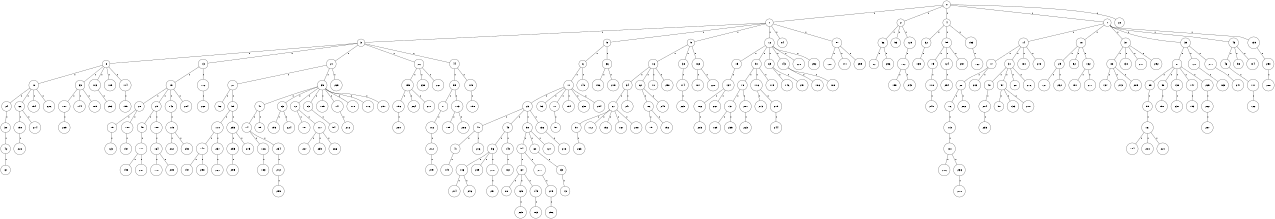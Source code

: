 graph G {
size="8.5,11;"
ratio = "expand;"
fixedsize="true;"
overlap="scale;"
node[shape=circle,width=.12,hight=.12,fontsize=12]
edge[fontsize=12]

0[label=" 0" color=black, pos="0.40779191,0.85055317!"];
1[label=" 1" color=black, pos="2.8367414,2.0521103!"];
2[label=" 2" color=black, pos="2.732798,0.55372887!"];
3[label=" 3" color=black, pos="2.8736489,1.3402309!"];
4[label=" 4" color=black, pos="1.0142021,1.5135112!"];
5[label=" 5" color=black, pos="2.7005928,1.9939845!"];
6[label=" 6" color=black, pos="0.44116868,1.9486727!"];
7[label=" 7" color=black, pos="0.95139633,1.8675644!"];
8[label=" 8" color=black, pos="1.6687219,2.1176843!"];
9[label=" 9" color=black, pos="0.39771317,1.3616487!"];
10[label=" 10" color=black, pos="1.6535589,0.65501521!"];
11[label=" 11" color=black, pos="2.179205,1.5830204!"];
12[label=" 12" color=black, pos="0.51388259,1.687012!"];
13[label=" 13" color=black, pos="1.5795067,0.023868056!"];
14[label=" 14" color=black, pos="2.9528429,1.2569627!"];
15[label=" 15" color=black, pos="1.7839881,2.2634275!"];
16[label=" 16" color=black, pos="0.84264462,1.9581733!"];
17[label=" 17" color=black, pos="1.5509064,0.37086901!"];
18[label=" 18" color=black, pos="2.2351996,0.73167307!"];
19[label=" 19" color=black, pos="0.021130302,1.6078117!"];
20[label=" 20" color=black, pos="2.4112251,1.7494883!"];
21[label=" 21" color=black, pos="1.9758201,0.011407207!"];
22[label=" 22" color=black, pos="0.74589717,0.83290225!"];
23[label=" 23" color=black, pos="1.392897,1.9825953!"];
24[label=" 24" color=black, pos="2.4774415,2.4758994!"];
25[label=" 25" color=black, pos="1.2605905,2.2328132!"];
26[label=" 26" color=black, pos="1.8726527,0.91019467!"];
27[label=" 27" color=black, pos="2.2791798,0.42879585!"];
28[label=" 28" color=black, pos="0.81283006,0.68113676!"];
29[label=" 29" color=black, pos="1.9516406,1.7173132!"];
30[label=" 30" color=black, pos="0.96091389,0.22742302!"];
31[label=" 31" color=black, pos="2.6465452,1.5893526!"];
32[label=" 32" color=black, pos="1.1507869,1.1523346!"];
33[label=" 33" color=black, pos="0.91202043,1.9071675!"];
34[label=" 34" color=black, pos="1.3496341,2.678456!"];
35[label=" 35" color=black, pos="0.33536858,0.31921884!"];
36[label=" 36" color=black, pos="1.2855361,0.93684879!"];
37[label=" 37" color=black, pos="1.6928996,2.9347144!"];
38[label=" 38" color=black, pos="1.2043774,0.0076243705!"];
39[label=" 39" color=black, pos="2.3721557,0.97490922!"];
40[label=" 40" color=black, pos="0.66222891,1.93432!"];
41[label=" 41" color=black, pos="2.5123917,0.35892242!"];
42[label=" 42" color=black, pos="1.6588498,2.4908397!"];
43[label=" 43" color=black, pos="0.14463036,2.142417!"];
44[label=" 44" color=black, pos="0.81041417,2.6673431!"];
45[label=" 45" color=black, pos="1.7334277,0.15712719!"];
46[label=" 46" color=black, pos="2.7641948,0.78872761!"];
47[label=" 47" color=black, pos="1.7617285,0.65929316!"];
48[label=" 48" color=black, pos="2.8908807,2.9982067!"];
49[label=" 49" color=black, pos="0.43510075,2.2652982!"];
50[label=" 50" color=black, pos="0.39450762,0.088168846!"];
51[label=" 51" color=black, pos="1.5661965,1.9693044!"];
52[label=" 52" color=black, pos="2.3098516,0.87992437!"];
53[label=" 53" color=black, pos="0.23870492,1.9810844!"];
54[label=" 54" color=black, pos="2.2018031,1.1392503!"];
55[label=" 55" color=black, pos="2.5334488,0.38748898!"];
56[label=" 56" color=black, pos="2.3921567,0.82760186!"];
57[label=" 57" color=black, pos="1.7428249,2.9212079!"];
58[label=" 58" color=black, pos="0.84903794,2.6764704!"];
59[label=" 59" color=black, pos="0.23996259,2.791845!"];
60[label=" 60" color=black, pos="2.2824223,2.5930935!"];
61[label=" 61" color=black, pos="0.70882096,2.524027!"];
62[label=" 62" color=black, pos="0.34398983,2.8741557!"];
63[label=" 63" color=black, pos="2.4618208,0.30176815!"];
64[label=" 64" color=black, pos="2.6473403,2.6812349!"];
65[label=" 65" color=black, pos="2.22227,0.52749769!"];
66[label=" 66" color=black, pos="2.6118196,1.4865424!"];
67[label=" 67" color=black, pos="1.849743,2.4015964!"];
68[label=" 68" color=black, pos="1.9501569,0.65329256!"];
69[label=" 69" color=black, pos="0.56886765,0.5696019!"];
70[label=" 70" color=black, pos="1.8405969,2.7902961!"];
71[label=" 71" color=black, pos="0.70540219,0.15639519!"];
72[label=" 72" color=black, pos="2.2214343,2.7429078!"];
73[label=" 73" color=black, pos="1.4400729,2.5150123!"];
74[label=" 74" color=black, pos="0.47437358,2.9036747!"];
75[label=" 75" color=black, pos="0.27994217,2.4562819!"];
76[label=" 76" color=black, pos="0.29996087,1.8890769!"];
77[label=" 77" color=black, pos="2.286894,2.781686!"];
78[label=" 78" color=black, pos="2.9024363,1.4299086!"];
79[label=" 79" color=black, pos="2.6640464,1.960581!"];
80[label=" 80" color=black, pos="1.4239339,1.329185!"];
81[label=" 81" color=black, pos="1.9738942,2.9158993!"];
82[label=" 82" color=black, pos="2.8457521,1.7723844!"];
83[label=" 83" color=black, pos="0.12484507,2.3557933!"];
84[label=" 84" color=black, pos="2.3382407,1.2936345!"];
85[label=" 85" color=black, pos="2.7035489,2.7526257!"];
86[label=" 86" color=black, pos="0.6473026,1.2138237!"];
87[label=" 87" color=black, pos="1.7688382,2.1968297!"];
88[label=" 88" color=black, pos="2.8778936,0.056778873!"];
89[label=" 89" color=black, pos="2.3702121,1.3000557!"];
90[label=" 90" color=black, pos="2.7922522,2.3416585!"];
91[label=" 91" color=black, pos="1.3011064,0.34190322!"];
92[label=" 92" color=black, pos="0.94232195,2.2644819!"];
93[label=" 93" color=black, pos="1.7108581,2.2518561!"];
94[label=" 94" color=black, pos="0.1996419,1.6695098!"];
95[label=" 95" color=black, pos="1.6400846,2.1612521!"];
96[label=" 96" color=black, pos="0.39235426,0.36976598!"];
97[label=" 97" color=black, pos="1.1907092,2.9785306!"];
98[label=" 98" color=black, pos="2.7422617,1.9000587!"];
99[label=" 99" color=black, pos="2.0176409,1.6827152!"];
100[label=" 100" color=black, pos="0.87749956,1.6058337!"];
101[label=" 101" color=black, pos="0.96430462,2.9465185!"];
102[label=" 102" color=black, pos="2.3233696,0.13242658!"];
103[label=" 103" color=black, pos="0.48236771,0.48143235!"];
104[label=" 104" color=black, pos="1.5117097,1.6372884!"];
105[label=" 105" color=black, pos="1.52102,1.6853803!"];
106[label=" 106" color=black, pos="2.9360081,2.3066497!"];
107[label=" 107" color=black, pos="0.82740083,0.91361191!"];
108[label=" 108" color=black, pos="1.9365619,2.2932581!"];
109[label=" 109" color=black, pos="0.37713544,1.0648131!"];
110[label=" 110" color=black, pos="0.85580476,0.66395926!"];
111[label=" 111" color=black, pos="1.4909184,0.21289444!"];
112[label=" 112" color=black, pos="0.99658994,0.70504695!"];
113[label=" 113" color=black, pos="1.4660018,0.78089159!"];
114[label=" 114" color=black, pos="2.9758662,1.355659!"];
115[label=" 115" color=black, pos="0.076906229,1.5081674!"];
116[label=" 116" color=black, pos="1.7887165,1.9143347!"];
117[label=" 117" color=black, pos="2.041202,2.866357!"];
118[label=" 118" color=black, pos="1.1763875,1.2351792!"];
119[label=" 119" color=black, pos="2.6757079,0.66993392!"];
120[label=" 120" color=black, pos="1.2982565,2.1899077!"];
121[label=" 121" color=black, pos="0.76540809,1.1662682!"];
122[label=" 122" color=black, pos="1.0583407,2.5445413!"];
123[label=" 123" color=black, pos="0.79119806,0.14871506!"];
124[label=" 124" color=black, pos="1.8541341,1.7457665!"];
125[label=" 125" color=black, pos="2.0421976,1.7923429!"];
126[label=" 126" color=black, pos="0.14243982,1.885891!"];
127[label=" 127" color=black, pos="2.4755958,2.4904455!"];
128[label=" 128" color=black, pos="0.93080575,1.5381106!"];
129[label=" 129" color=black, pos="2.6511526,0.43748811!"];
130[label=" 130" color=black, pos="1.226306,0.84474013!"];
131[label=" 131" color=black, pos="2.034738,1.5974186!"];
132[label=" 132" color=black, pos="0.056504986,2.7842083!"];
133[label=" 133" color=black, pos="2.9553087,2.3172877!"];
134[label=" 134" color=black, pos="1.6040733,2.9158962!"];
135[label=" 135" color=black, pos="0.75900356,2.8535215!"];
136[label=" 136" color=black, pos="1.086695,0.38602315!"];
137[label=" 137" color=black, pos="2.0960108,0.44734088!"];
138[label=" 138" color=black, pos="1.8055406,0.33982085!"];
139[label=" 139" color=black, pos="1.2855362,2.7291508!"];
140[label=" 140" color=black, pos="0.2804246,0.44074379!"];
141[label=" 141" color=black, pos="2.0899103,0.33348181!"];
142[label=" 142" color=black, pos="0.96121019,2.7736528!"];
143[label=" 143" color=black, pos="2.6557198,1.4100231!"];
144[label=" 144" color=black, pos="1.0188062,1.4802624!"];
145[label=" 145" color=black, pos="1.6195575,0.43713387!"];
146[label=" 146" color=black, pos="2.2196843,2.2653767!"];
147[label=" 147" color=black, pos="1.7141942,1.8472617!"];
148[label=" 148" color=black, pos="1.5078866,1.2303521!"];
149[label=" 149" color=black, pos="1.046037,0.29178048!"];
150[label=" 150" color=black, pos="0.8132119,2.7274609!"];
151[label=" 151" color=black, pos="0.69260744,2.2113465!"];
152[label=" 152" color=black, pos="2.9335302,1.8262307!"];
153[label=" 153" color=black, pos="2.6192123,2.9781857!"];
154[label=" 154" color=black, pos="2.0403193,2.3441171!"];
155[label=" 155" color=black, pos="0.23809002,1.7491323!"];
156[label=" 156" color=black, pos="1.4793842,0.34377353!"];
157[label=" 157" color=black, pos="0.54331819,0.53266838!"];
158[label=" 158" color=black, pos="0.70098724,1.8254618!"];
159[label=" 159" color=black, pos="2.3976133,1.1050083!"];
160[label=" 160" color=black, pos="1.7284172,1.8842311!"];
161[label=" 161" color=black, pos="2.1946037,2.186526!"];
162[label=" 162" color=black, pos="1.1059793,1.9894365!"];
163[label=" 163" color=black, pos="0.72202191,1.0900459!"];
164[label=" 164" color=black, pos="1.7180531,1.7268274!"];
165[label=" 165" color=black, pos="2.0693735,2.6179013!"];
166[label=" 166" color=black, pos="1.519625,0.16395539!"];
167[label=" 167" color=black, pos="0.48017139,0.24838171!"];
168[label=" 168" color=black, pos="0.20020282,2.5562181!"];
169[label=" 169" color=black, pos="0.99502956,0.62972949!"];
170[label=" 170" color=black, pos="0.27338727,1.4450781!"];
171[label=" 171" color=black, pos="1.3577347,2.1968153!"];
172[label=" 172" color=black, pos="1.9689435,2.337159!"];
173[label=" 173" color=black, pos="1.1831384,0.80867772!"];
174[label=" 174" color=black, pos="1.3984234,1.6200018!"];
175[label=" 175" color=black, pos="1.2415968,2.0871834!"];
176[label=" 176" color=black, pos="1.0009962,2.8366062!"];
177[label=" 177" color=black, pos="0.38614566,2.0970346!"];
178[label=" 178" color=black, pos="1.0855016,0.6549421!"];
179[label=" 179" color=black, pos="1.0772368,1.5190241!"];
180[label=" 180" color=black, pos="2.7754001,1.0844974!"];
181[label=" 181" color=black, pos="2.8112434,2.661302!"];
182[label=" 182" color=black, pos="2.8658082,2.0882617!"];
183[label=" 183" color=black, pos="2.1496873,1.5492047!"];
184[label=" 184" color=black, pos="1.8188466,1.1467093!"];
185[label=" 185" color=black, pos="1.8521465,0.86452522!"];
186[label=" 186" color=black, pos="2.7858567,0.3808844!"];
187[label=" 187" color=black, pos="0.37122474,2.9092739!"];
188[label=" 188" color=black, pos="1.7560915,2.1051634!"];
189[label=" 189" color=black, pos="0.88694639,1.7770017!"];
190[label=" 190" color=black, pos="0.047769267,0.86015961!"];
191[label=" 191" color=black, pos="0.040708495,1.3481401!"];
192[label=" 192" color=black, pos="0.79517517,0.064547423!"];
193[label=" 193" color=black, pos="0.73859337,2.5849698!"];
194[label=" 194" color=black, pos="2.44854,1.3875437!"];
195[label=" 195" color=black, pos="2.8657626,1.9663896!"];
196[label=" 196" color=black, pos="2.2905889,1.189189!"];
197[label=" 197" color=black, pos="0.83801844,0.93028988!"];
198[label=" 198" color=black, pos="1.8314541,2.0832443!"];
199[label=" 199" color=black, pos="0.1998138,0.73171776!"];
200[label=" 200" color=black, pos="1.9262337,2.6423106!"];
201[label=" 201" color=black, pos="1.7253378,0.18927721!"];
202[label=" 202" color=black, pos="2.1931346,0.99364247!"];
203[label=" 203" color=black, pos="2.8736385,1.6807514!"];
204[label=" 204" color=black, pos="0.031585006,1.3417627!"];
205[label=" 205" color=black, pos="0.83613113,1.7553912!"];
206[label=" 206" color=black, pos="1.0625021,2.5397479!"];
207[label=" 207" color=black, pos="0.27001974,0.25730486!"];
208[label=" 208" color=black, pos="0.067730826,1.8610806!"];
209[label=" 209" color=black, pos="0.12689591,1.9669464!"];
210[label=" 210" color=black, pos="0.62717867,2.3789277!"];
211[label=" 211" color=black, pos="2.9206209,2.6650446!"];
212[label=" 212" color=black, pos="1.9296195,2.8218094!"];
213[label=" 213" color=black, pos="2.2788599,1.4333358!"];
214[label=" 214" color=black, pos="2.4158359,1.6036779!"];
215[label=" 215" color=black, pos="2.2445494,2.8821091!"];
216[label=" 216" color=black, pos="0.76059823,2.1053489!"];
217[label=" 217" color=black, pos="0.7935475,1.2075246!"];
218[label=" 218" color=black, pos="1.0328842,1.9215434!"];
219[label=" 219" color=black, pos="2.6461314,0.905711!"];
220[label=" 220" color=black, pos="0.59339525,2.3415015!"];
221[label=" 221" color=black, pos="1.3047209,0.21361713!"];
222[label=" 222" color=black, pos="2.7479211,1.4064125!"];
223[label=" 223" color=black, pos="2.6782777,0.30475064!"];
224[label=" 224" color=black, pos="2.0317114,1.3263701!"];
225[label=" 225" color=black, pos="0.48239476,0.24598505!"];
226[label=" 226" color=black, pos="2.1203471,2.468784!"];
227[label=" 227" color=black, pos="1.7541163,0.34222943!"];
228[label=" 228" color=black, pos="1.1020154,1.2197667!"];
229[label=" 229" color=black, pos="2.4585682,0.12729308!"];
230[label=" 230" color=black, pos="1.2506789,2.1989597!"];
231[label=" 231" color=black, pos="1.8222272,1.3678326!"];
232[label=" 232" color=black, pos="1.9138099,1.6791975!"];
233[label=" 233" color=black, pos="1.2280974,1.9114835!"];
234[label=" 234" color=black, pos="2.092711,0.11492306!"];
235[label=" 235" color=black, pos="2.7547625,0.1943389!"];
236[label=" 236" color=black, pos="2.1408834,1.2635141!"];
237[label=" 237" color=black, pos="1.8474895,2.8059409!"];
238[label=" 238" color=black, pos="2.9245128,2.027125!"];
239[label=" 239" color=black, pos="2.508611,1.6006787!"];
240[label=" 240" color=black, pos="0.089160292,1.8186255!"];
241[label=" 241" color=black, pos="2.2050587,0.66570223!"];
242[label=" 242" color=black, pos="1.1103766,2.144597!"];
243[label=" 243" color=black, pos="1.2377778,2.721917!"];
244[label=" 244" color=black, pos="0.75304149,0.97811278!"];
245[label=" 245" color=black, pos="0.37623836,1.6986994!"];
246[label=" 246" color=black, pos="1.7889543,0.047491224!"];
247[label=" 247" color=black, pos="2.1207821,0.71998621!"];
248[label=" 248" color=black, pos="2.928046,2.5272001!"];
249[label=" 249" color=black, pos="0.26872072,1.4308744!"];
250[label=" 250" color=black, pos="2.9735276,1.2442364!"];
251[label=" 251" color=black, pos="0.9144072,1.5899665!"];
252[label=" 252" color=black, pos="2.9515845,2.2679797!"];
253[label=" 253" color=black, pos="1.352133,1.6285741!"];
254[label=" 254" color=black, pos="1.6925036,2.4386527!"];
255[label=" 255" color=black, pos="2.3242352,2.0232281!"];
256[label=" 256" color=black, pos="2.6972506,1.385386!"];
257[label=" 257" color=black, pos="2.7433305,2.3450686!"];
258[label=" 258" color=black, pos="2.3917317,0.92816349!"];
259[label=" 259" color=black, pos="1.5554584,0.97358764!"];
260[label=" 260" color=black, pos="2.0862093,0.83486582!"];
261[label=" 261" color=black, pos="1.2082465,2.5794297!"];
262[label=" 262" color=black, pos="1.1395052,2.7140358!"];
263[label=" 263" color=black, pos="2.1767212,2.7160216!"];
264[label=" 264" color=black, pos="2.2876921,0.83994311!"];
265[label=" 265" color=black, pos="2.917668,1.7478808!"];
266[label=" 266" color=black, pos="0.77431669,0.61553867!"];
267[label=" 267" color=black, pos="0.19417425,2.836818!"];
268[label=" 268" color=black, pos="1.8306937,2.7187259!"];
269[label=" 269" color=black, pos="1.1351237,0.93969028!"];
270[label=" 270" color=black, pos="1.3162379,0.7383693!"];
271[label=" 271" color=black, pos="0.39099007,1.366931!"];
272[label=" 272" color=black, pos="2.5557985,1.7097048!"];
273[label=" 273" color=black, pos="2.3918858,2.7828662!"];
274[label=" 274" color=black, pos="1.1336298,1.4959775!"];
275[label=" 275" color=black, pos="1.9875312,2.6081877!"];
276[label=" 276" color=black, pos="0.0044793589,0.857165!"];
277[label=" 277" color=black, pos="0.62506917,1.414232!"];
278[label=" 278" color=black, pos="1.4505814,0.43426628!"];
279[label=" 279" color=black, pos="0.60699219,1.5202537!"];
280[label=" 280" color=black, pos="0.0080713457,0.6362572!"];
281[label=" 281" color=black, pos="2.6875441,0.5661596!"];
282[label=" 282" color=black, pos="2.8175283,0.14897799!"];
283[label=" 283" color=black, pos="2.3949327,0.62328434!"];
284[label=" 284" color=black, pos="2.0840792,2.5390151!"];
285[label=" 285" color=black, pos="1.2773046,2.6504555!"];
286[label=" 286" color=black, pos="2.1058484,2.5694575!"];
287[label=" 287" color=black, pos="1.885919,1.8756313!"];
288[label=" 288" color=black, pos="1.3196696,2.2939475!"];
289[label=" 289" color=black, pos="1.9310119,2.8283876!"];
290[label=" 290" color=black, pos="2.9222443,2.5535997!"];
291[label=" 291" color=black, pos="1.7345313,0.71658899!"];
292[label=" 292" color=black, pos="1.6573334,0.52775889!"];
293[label=" 293" color=black, pos="2.2088512,0.66252397!"];
294[label=" 294" color=black, pos="1.2629362,0.027540165!"];
295[label=" 295" color=black, pos="1.3216926,1.0428456!"];
296[label=" 296" color=black, pos="1.4150599,1.6485759!"];
297[label=" 297" color=black, pos="1.1969002,1.094612!"];
298[label=" 298" color=black, pos="1.4543292,1.4363214!"];
299[label=" 299" color=black, pos="1.8250957,0.0074709673!"];
0--1[label="1"]
0--2[label="1"]
0--4[label="1"]
0--7[label="1"]
0--22[label="1"]
1--3[label="1"]
1--5[label="1"]
1--9[label="1"]
1--12[label="1"]
1--84[label="1"]
1--87[label="1"]
2--56[label="1"]
2--93[label="1"]
2--129[label="1"]
3--8[label="1"]
3--13[label="1"]
3--21[label="1"]
3--26[label="1"]
3--44[label="1"]
4--32[label="1"]
4--59[label="1"]
4--153[label="1"]
5--6[label="1"]
5--36[label="1"]
6--11[label="1"]
6--140[label="1"]
7--14[label="1"]
7--18[label="1"]
7--37[label="1"]
7--39[label="1"]
7--43[label="1"]
7--139[label="1"]
8--10[label="1"]
8--33[label="1"]
8--103[label="1"]
8--109[label="1"]
8--114[label="1"]
9--16[label="1"]
9--38[label="1"]
9--168[label="1"]
10--24[label="1"]
10--66[label="1"]
10--154[label="1"]
10--226[label="1"]
11--23[label="1"]
11--53[label="1"]
11--77[label="1"]
11--194[label="1"]
11--230[label="1"]
11--294[label="1"]
12--15[label="1"]
12--51[label="1"]
12--69[label="1"]
12--143[label="1"]
12--228[label="1"]
12--252[label="1"]
13--19[label="1"]
13--172[label="1"]
14--17[label="1"]
14--31[label="1"]
14--180[label="1"]
14--248[label="1"]
15--134[label="1"]
16--34[label="1"]
16--62[label="1"]
16--70[label="1"]
16--258[label="1"]
17--28[label="1"]
17--203[label="1"]
18--29[label="1"]
18--52[label="1"]
18--132[label="1"]
19--20[label="1"]
19--25[label="1"]
19--142[label="1"]
19--284[label="1"]
20--79[label="1"]
20--100[label="1"]
21--27[label="1"]
21--35[label="1"]
21--229[label="1"]
23--40[label="1"]
23--49[label="1"]
23--50[label="1"]
23--136[label="1"]
24--30[label="1"]
25--45[label="1"]
25--108[label="1"]
26--155[label="1"]
26--238[label="1"]
26--261[label="1"]
27--92[label="1"]
27--95[label="1"]
28--76[label="1"]
28--282[label="1"]
29--121[label="1"]
29--232[label="1"]
30--42[label="1"]
31--48[label="1"]
31--57[label="1"]
31--68[label="1"]
31--276[label="1"]
32--135[label="1"]
33--107[label="1"]
33--144[label="1"]
33--189[label="1"]
34--67[label="1"]
34--241[label="1"]
35--47[label="1"]
35--63[label="1"]
35--72[label="1"]
35--83[label="1"]
35--105[label="1"]
35--141[label="1"]
35--170[label="1"]
35--176[label="1"]
35--297[label="1"]
36--196[label="1"]
36--219[label="1"]
37--88[label="1"]
37--130[label="1"]
37--201[label="1"]
37--292[label="1"]
38--174[label="1"]
39--81[label="1"]
39--120[label="1"]
39--211[label="1"]
40--41[label="1"]
40--216[label="1"]
41--179[label="1"]
42--61[label="1"]
43--46[label="1"]
43--58[label="1"]
43--104[label="1"]
44--55[label="1"]
44--115[label="1"]
45--177[label="1"]
46--111[label="1"]
47--74[label="1"]
47--85[label="1"]
48--204[label="1"]
49--96[label="1"]
49--149[label="1"]
50--54[label="1"]
50--60[label="1"]
50--127[label="1"]
51--78[label="1"]
51--116[label="1"]
51--119[label="1"]
54--64[label="1"]
54--217[label="1"]
55--71[label="1"]
55--113[label="1"]
56--82[label="1"]
56--256[label="1"]
57--90[label="1"]
57--133[label="1"]
57--210[label="1"]
59--75[label="1"]
59--124[label="1"]
59--257[label="1"]
60--65[label="1"]
62--86[label="1"]
62--245[label="1"]
63--195[label="1"]
63--224[label="1"]
64--80[label="1"]
64--125[label="1"]
64--145[label="1"]
65--73[label="1"]
66--150[label="1"]
66--274[label="1"]
67--97[label="1"]
67--112[label="1"]
67--152[label="1"]
67--167[label="1"]
67--208[label="1"]
69--146[label="1"]
69--251[label="1"]
71--102[label="1"]
72--101[label="1"]
72--117[label="1"]
74--126[label="1"]
74--234[label="1"]
75--118[label="1"]
76--173[label="1"]
77--91[label="1"]
78--131[label="1"]
78--207[label="1"]
79--123[label="1"]
81--89[label="1"]
81--98[label="1"]
81--138[label="1"]
81--147[label="1"]
81--225[label="1"]
83--94[label="1"]
86--151[label="1"]
86--192[label="1"]
87--128[label="1"]
87--171[label="1"]
87--259[label="1"]
88--137[label="1"]
88--273[label="1"]
88--285[label="1"]
89--99[label="1"]
95--110[label="1"]
95--253[label="1"]
96--106[label="1"]
96--209[label="1"]
96--278[label="1"]
97--263[label="1"]
98--190[label="1"]
99--161[label="1"]
100--157[label="1"]
102--212[label="1"]
103--293[label="1"]
106--214[label="1"]
106--246[label="1"]
107--289[label="1"]
108--164[label="1"]
110--148[label="1"]
110--237[label="1"]
111--122[label="1"]
113--185[label="1"]
113--286[label="1"]
114--159[label="1"]
115--158[label="1"]
116--213[label="1"]
116--215[label="1"]
117--227[label="1"]
117--239[label="1"]
117--266[label="1"]
118--240[label="1"]
120--165[label="1"]
124--254[label="1"]
125--265[label="1"]
126--183[label="1"]
129--182[label="1"]
131--169[label="1"]
131--235[label="1"]
132--191[label="1"]
132--277[label="1"]
134--166[label="1"]
134--267[label="1"]
136--218[label="1"]
138--231[label="1"]
139--250[label="1"]
141--272[label="1"]
142--175[label="1"]
143--186[label="1"]
143--188[label="1"]
145--163[label="1"]
147--193[label="1"]
148--197[label="1"]
148--298[label="1"]
149--160[label="1"]
150--222[label="1"]
153--162[label="1"]
155--156[label="1"]
155--264[label="1"]
155--271[label="1"]
156--280[label="1"]
161--184[label="1"]
161--200[label="1"]
161--221[label="1"]
164--178[label="1"]
164--205[label="1"]
166--283[label="1"]
168--187[label="1"]
168--220[label="1"]
172--268[label="1"]
173--181[label="1"]
174--269[label="1"]
175--202[label="1"]
175--290[label="1"]
177--198[label="1"]
177--281[label="1"]
181--206[label="1"]
181--236[label="1"]
182--199[label="1"]
182--243[label="1"]
204--233[label="1"]
207--223[label="1"]
211--247[label="1"]
212--249[label="1"]
215--244[label="1"]
217--279[label="1"]
225--262[label="1"]
234--242[label="1"]
236--270[label="1"]
237--260[label="1"]
242--299[label="1"]
250--288[label="1"]
253--255[label="1"]
253--275[label="1"]
255--295[label="1"]
262--287[label="1"]
278--291[label="1"]
279--296[label="1"]

}
